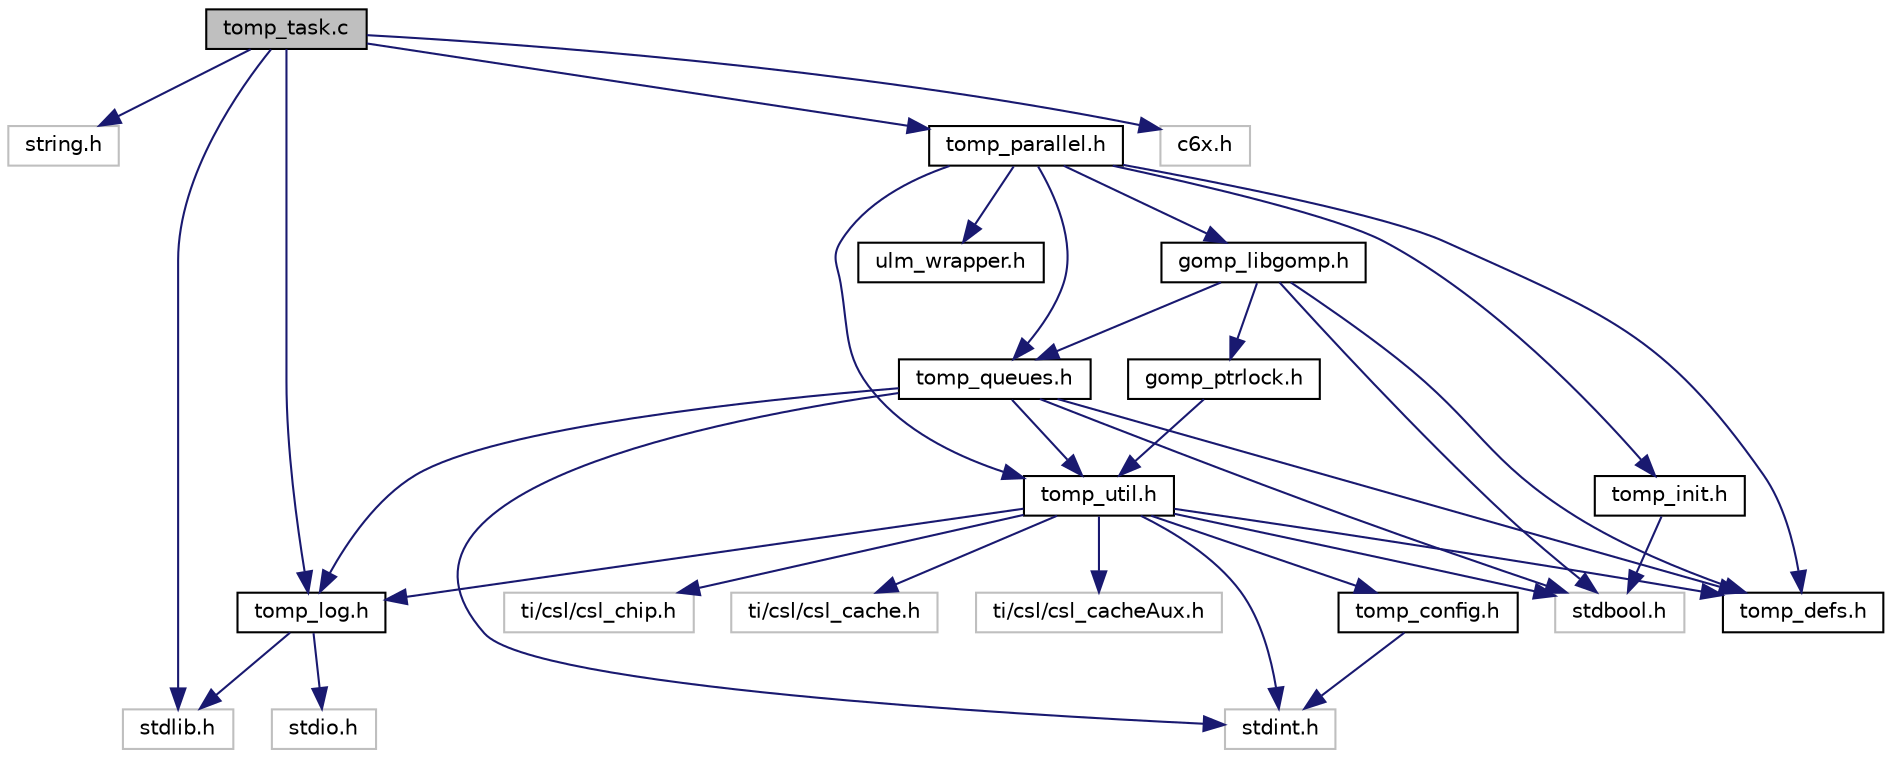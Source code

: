 digraph "tomp_task.c"
{
  edge [fontname="Helvetica",fontsize="10",labelfontname="Helvetica",labelfontsize="10"];
  node [fontname="Helvetica",fontsize="10",shape=record];
  Node1 [label="tomp_task.c",height=0.2,width=0.4,color="black", fillcolor="grey75", style="filled", fontcolor="black"];
  Node1 -> Node2 [color="midnightblue",fontsize="10",style="solid",fontname="Helvetica"];
  Node2 [label="string.h",height=0.2,width=0.4,color="grey75", fillcolor="white", style="filled"];
  Node1 -> Node3 [color="midnightblue",fontsize="10",style="solid",fontname="Helvetica"];
  Node3 [label="stdlib.h",height=0.2,width=0.4,color="grey75", fillcolor="white", style="filled"];
  Node1 -> Node4 [color="midnightblue",fontsize="10",style="solid",fontname="Helvetica"];
  Node4 [label="tomp_parallel.h",height=0.2,width=0.4,color="black", fillcolor="white", style="filled",URL="$tomp__parallel_8h.html",tooltip="Declares various OMP data structures such as thread, teamstate team etc. "];
  Node4 -> Node5 [color="midnightblue",fontsize="10",style="solid",fontname="Helvetica"];
  Node5 [label="tomp_defs.h",height=0.2,width=0.4,color="black", fillcolor="white", style="filled",URL="$tomp__defs_8h.html",tooltip="Defines various constants used by the TOMP runtime. "];
  Node4 -> Node6 [color="midnightblue",fontsize="10",style="solid",fontname="Helvetica"];
  Node6 [label="tomp_init.h",height=0.2,width=0.4,color="black", fillcolor="white", style="filled",URL="$tomp__init_8h.html",tooltip="Functions used outside of the openmp module. "];
  Node6 -> Node7 [color="midnightblue",fontsize="10",style="solid",fontname="Helvetica"];
  Node7 [label="stdbool.h",height=0.2,width=0.4,color="grey75", fillcolor="white", style="filled"];
  Node4 -> Node8 [color="midnightblue",fontsize="10",style="solid",fontname="Helvetica"];
  Node8 [label="tomp_util.h",height=0.2,width=0.4,color="black", fillcolor="white", style="filled",URL="$tomp__util_8h.html",tooltip="This file defines utility functions, types, variables and constants. "];
  Node8 -> Node5 [color="midnightblue",fontsize="10",style="solid",fontname="Helvetica"];
  Node8 -> Node9 [color="midnightblue",fontsize="10",style="solid",fontname="Helvetica"];
  Node9 [label="tomp_config.h",height=0.2,width=0.4,color="black", fillcolor="white", style="filled",URL="$tomp__config_8h.html",tooltip="Defines the configuration structure used by the OpenMP runtime. "];
  Node9 -> Node10 [color="midnightblue",fontsize="10",style="solid",fontname="Helvetica"];
  Node10 [label="stdint.h",height=0.2,width=0.4,color="grey75", fillcolor="white", style="filled"];
  Node8 -> Node11 [color="midnightblue",fontsize="10",style="solid",fontname="Helvetica"];
  Node11 [label="tomp_log.h",height=0.2,width=0.4,color="black", fillcolor="white", style="filled",URL="$tomp__log_8h.html",tooltip="Supports various mechanisms for logging errors & tracing. "];
  Node11 -> Node12 [color="midnightblue",fontsize="10",style="solid",fontname="Helvetica"];
  Node12 [label="stdio.h",height=0.2,width=0.4,color="grey75", fillcolor="white", style="filled"];
  Node11 -> Node3 [color="midnightblue",fontsize="10",style="solid",fontname="Helvetica"];
  Node8 -> Node10 [color="midnightblue",fontsize="10",style="solid",fontname="Helvetica"];
  Node8 -> Node7 [color="midnightblue",fontsize="10",style="solid",fontname="Helvetica"];
  Node8 -> Node13 [color="midnightblue",fontsize="10",style="solid",fontname="Helvetica"];
  Node13 [label="ti/csl/csl_chip.h",height=0.2,width=0.4,color="grey75", fillcolor="white", style="filled"];
  Node8 -> Node14 [color="midnightblue",fontsize="10",style="solid",fontname="Helvetica"];
  Node14 [label="ti/csl/csl_cache.h",height=0.2,width=0.4,color="grey75", fillcolor="white", style="filled"];
  Node8 -> Node15 [color="midnightblue",fontsize="10",style="solid",fontname="Helvetica"];
  Node15 [label="ti/csl/csl_cacheAux.h",height=0.2,width=0.4,color="grey75", fillcolor="white", style="filled"];
  Node4 -> Node16 [color="midnightblue",fontsize="10",style="solid",fontname="Helvetica"];
  Node16 [label="tomp_queues.h",height=0.2,width=0.4,color="black", fillcolor="white", style="filled",URL="$tomp__queues_8h_source.html"];
  Node16 -> Node7 [color="midnightblue",fontsize="10",style="solid",fontname="Helvetica"];
  Node16 -> Node10 [color="midnightblue",fontsize="10",style="solid",fontname="Helvetica"];
  Node16 -> Node5 [color="midnightblue",fontsize="10",style="solid",fontname="Helvetica"];
  Node16 -> Node11 [color="midnightblue",fontsize="10",style="solid",fontname="Helvetica"];
  Node16 -> Node8 [color="midnightblue",fontsize="10",style="solid",fontname="Helvetica"];
  Node4 -> Node17 [color="midnightblue",fontsize="10",style="solid",fontname="Helvetica"];
  Node17 [label="gomp_libgomp.h",height=0.2,width=0.4,color="black", fillcolor="white", style="filled",URL="$gomp__libgomp_8h.html",tooltip="Declares gomp_schedule_type, gomp_work_share. "];
  Node17 -> Node18 [color="midnightblue",fontsize="10",style="solid",fontname="Helvetica"];
  Node18 [label="gomp_ptrlock.h",height=0.2,width=0.4,color="black", fillcolor="white", style="filled",URL="$gomp__ptrlock_8h_source.html"];
  Node18 -> Node8 [color="midnightblue",fontsize="10",style="solid",fontname="Helvetica"];
  Node17 -> Node7 [color="midnightblue",fontsize="10",style="solid",fontname="Helvetica"];
  Node17 -> Node5 [color="midnightblue",fontsize="10",style="solid",fontname="Helvetica"];
  Node17 -> Node16 [color="midnightblue",fontsize="10",style="solid",fontname="Helvetica"];
  Node4 -> Node19 [color="midnightblue",fontsize="10",style="solid",fontname="Helvetica"];
  Node19 [label="ulm_wrapper.h",height=0.2,width=0.4,color="black", fillcolor="white", style="filled",URL="$ulm__wrapper_8h_source.html"];
  Node1 -> Node11 [color="midnightblue",fontsize="10",style="solid",fontname="Helvetica"];
  Node1 -> Node20 [color="midnightblue",fontsize="10",style="solid",fontname="Helvetica"];
  Node20 [label="c6x.h",height=0.2,width=0.4,color="grey75", fillcolor="white", style="filled"];
}
